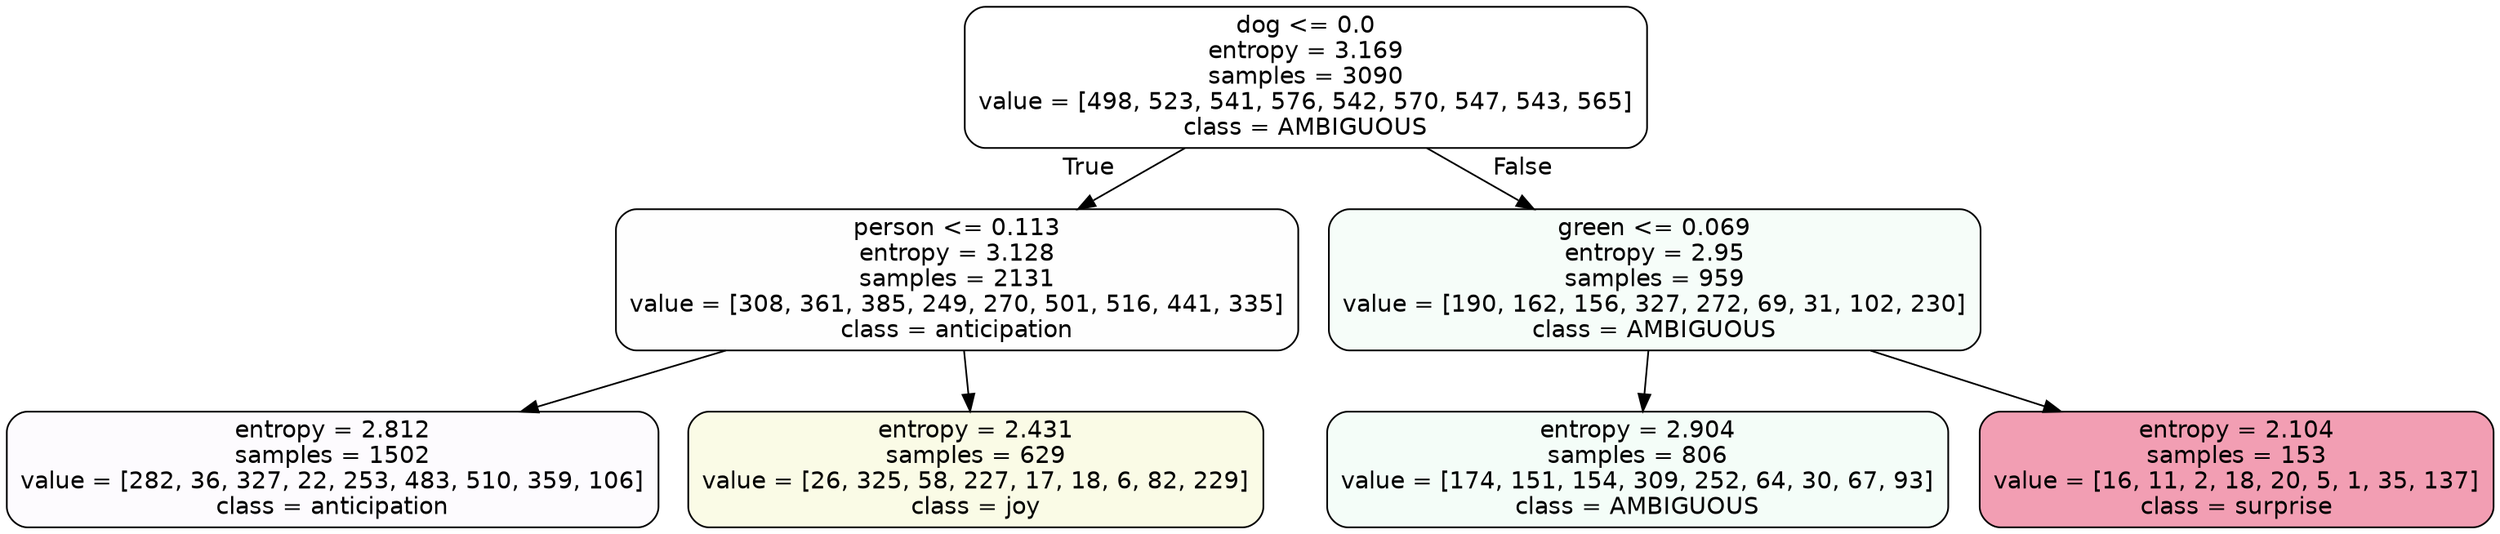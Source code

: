 digraph Tree {
node [shape=box, style="filled, rounded", color="black", fontname=helvetica] ;
edge [fontname=helvetica] ;
0 [label="dog <= 0.0\nentropy = 3.169\nsamples = 3090\nvalue = [498, 523, 541, 576, 542, 570, 547, 543, 565]\nclass = AMBIGUOUS", fillcolor="#39e58100"] ;
1 [label="person <= 0.113\nentropy = 3.128\nsamples = 2131\nvalue = [308, 361, 385, 249, 270, 501, 516, 441, 335]\nclass = anticipation", fillcolor="#8139e501"] ;
0 -> 1 [labeldistance=2.5, labelangle=45, headlabel="True"] ;
2 [label="entropy = 2.812\nsamples = 1502\nvalue = [282, 36, 327, 22, 253, 483, 510, 359, 106]\nclass = anticipation", fillcolor="#8139e504"] ;
1 -> 2 ;
3 [label="entropy = 2.431\nsamples = 629\nvalue = [26, 325, 58, 227, 17, 18, 6, 82, 229]\nclass = joy", fillcolor="#d7e53920"] ;
1 -> 3 ;
4 [label="green <= 0.069\nentropy = 2.95\nsamples = 959\nvalue = [190, 162, 156, 327, 272, 69, 31, 102, 230]\nclass = AMBIGUOUS", fillcolor="#39e5810b"] ;
0 -> 4 [labeldistance=2.5, labelangle=-45, headlabel="False"] ;
5 [label="entropy = 2.904\nsamples = 806\nvalue = [174, 151, 154, 309, 252, 64, 30, 67, 93]\nclass = AMBIGUOUS", fillcolor="#39e5810e"] ;
4 -> 5 ;
6 [label="entropy = 2.104\nsamples = 153\nvalue = [16, 11, 2, 18, 20, 5, 1, 35, 137]\nclass = surprise", fillcolor="#e539647c"] ;
4 -> 6 ;
}